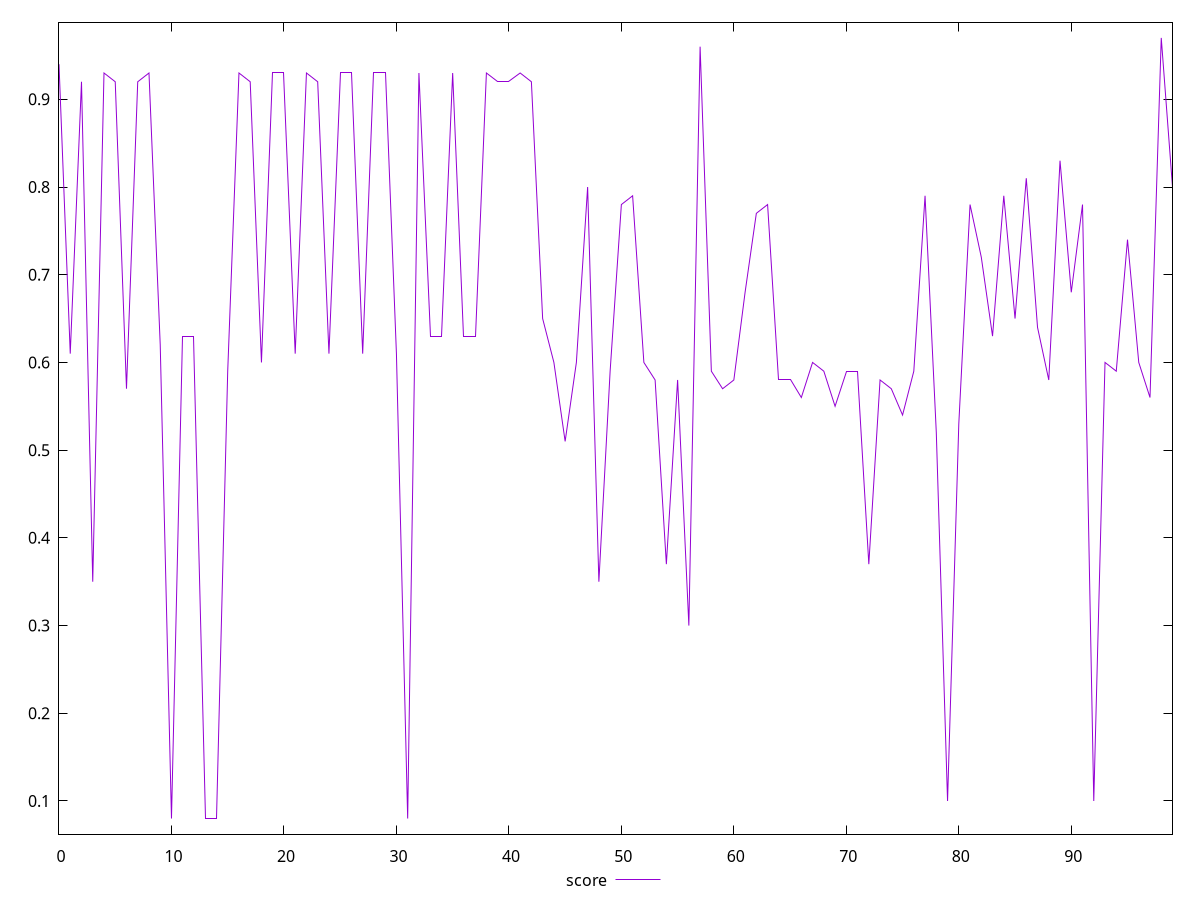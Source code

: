 reset

$score <<EOF
0 0.94
1 0.61
2 0.92
3 0.35
4 0.93
5 0.92
6 0.57
7 0.92
8 0.93
9 0.62
10 0.08
11 0.63
12 0.63
13 0.08
14 0.08
15 0.59
16 0.93
17 0.92
18 0.6
19 0.93
20 0.93
21 0.61
22 0.93
23 0.92
24 0.61
25 0.93
26 0.93
27 0.61
28 0.93
29 0.93
30 0.61
31 0.08
32 0.93
33 0.63
34 0.63
35 0.93
36 0.63
37 0.63
38 0.93
39 0.92
40 0.92
41 0.93
42 0.92
43 0.65
44 0.6
45 0.51
46 0.6
47 0.8
48 0.35
49 0.59
50 0.78
51 0.79
52 0.6
53 0.58
54 0.37
55 0.58
56 0.3
57 0.96
58 0.59
59 0.57
60 0.58
61 0.68
62 0.77
63 0.78
64 0.58
65 0.58
66 0.56
67 0.6
68 0.59
69 0.55
70 0.59
71 0.59
72 0.37
73 0.58
74 0.57
75 0.54
76 0.59
77 0.79
78 0.52
79 0.1
80 0.53
81 0.78
82 0.72
83 0.63
84 0.79
85 0.65
86 0.81
87 0.64
88 0.58
89 0.83
90 0.68
91 0.78
92 0.1
93 0.6
94 0.59
95 0.74
96 0.6
97 0.56
98 0.97
99 0.8
EOF

set key outside below
set xrange [0:99]
set yrange [0.062200000000000005:0.9878]
set trange [0.062200000000000005:0.9878]
set terminal svg size 640, 500 enhanced background rgb 'white'
set output "report_00025_2021-02-22T21:38:55.199Z/first-cpu-idle/samples/pages/score/values.svg"

plot $score title "score" with line

reset
